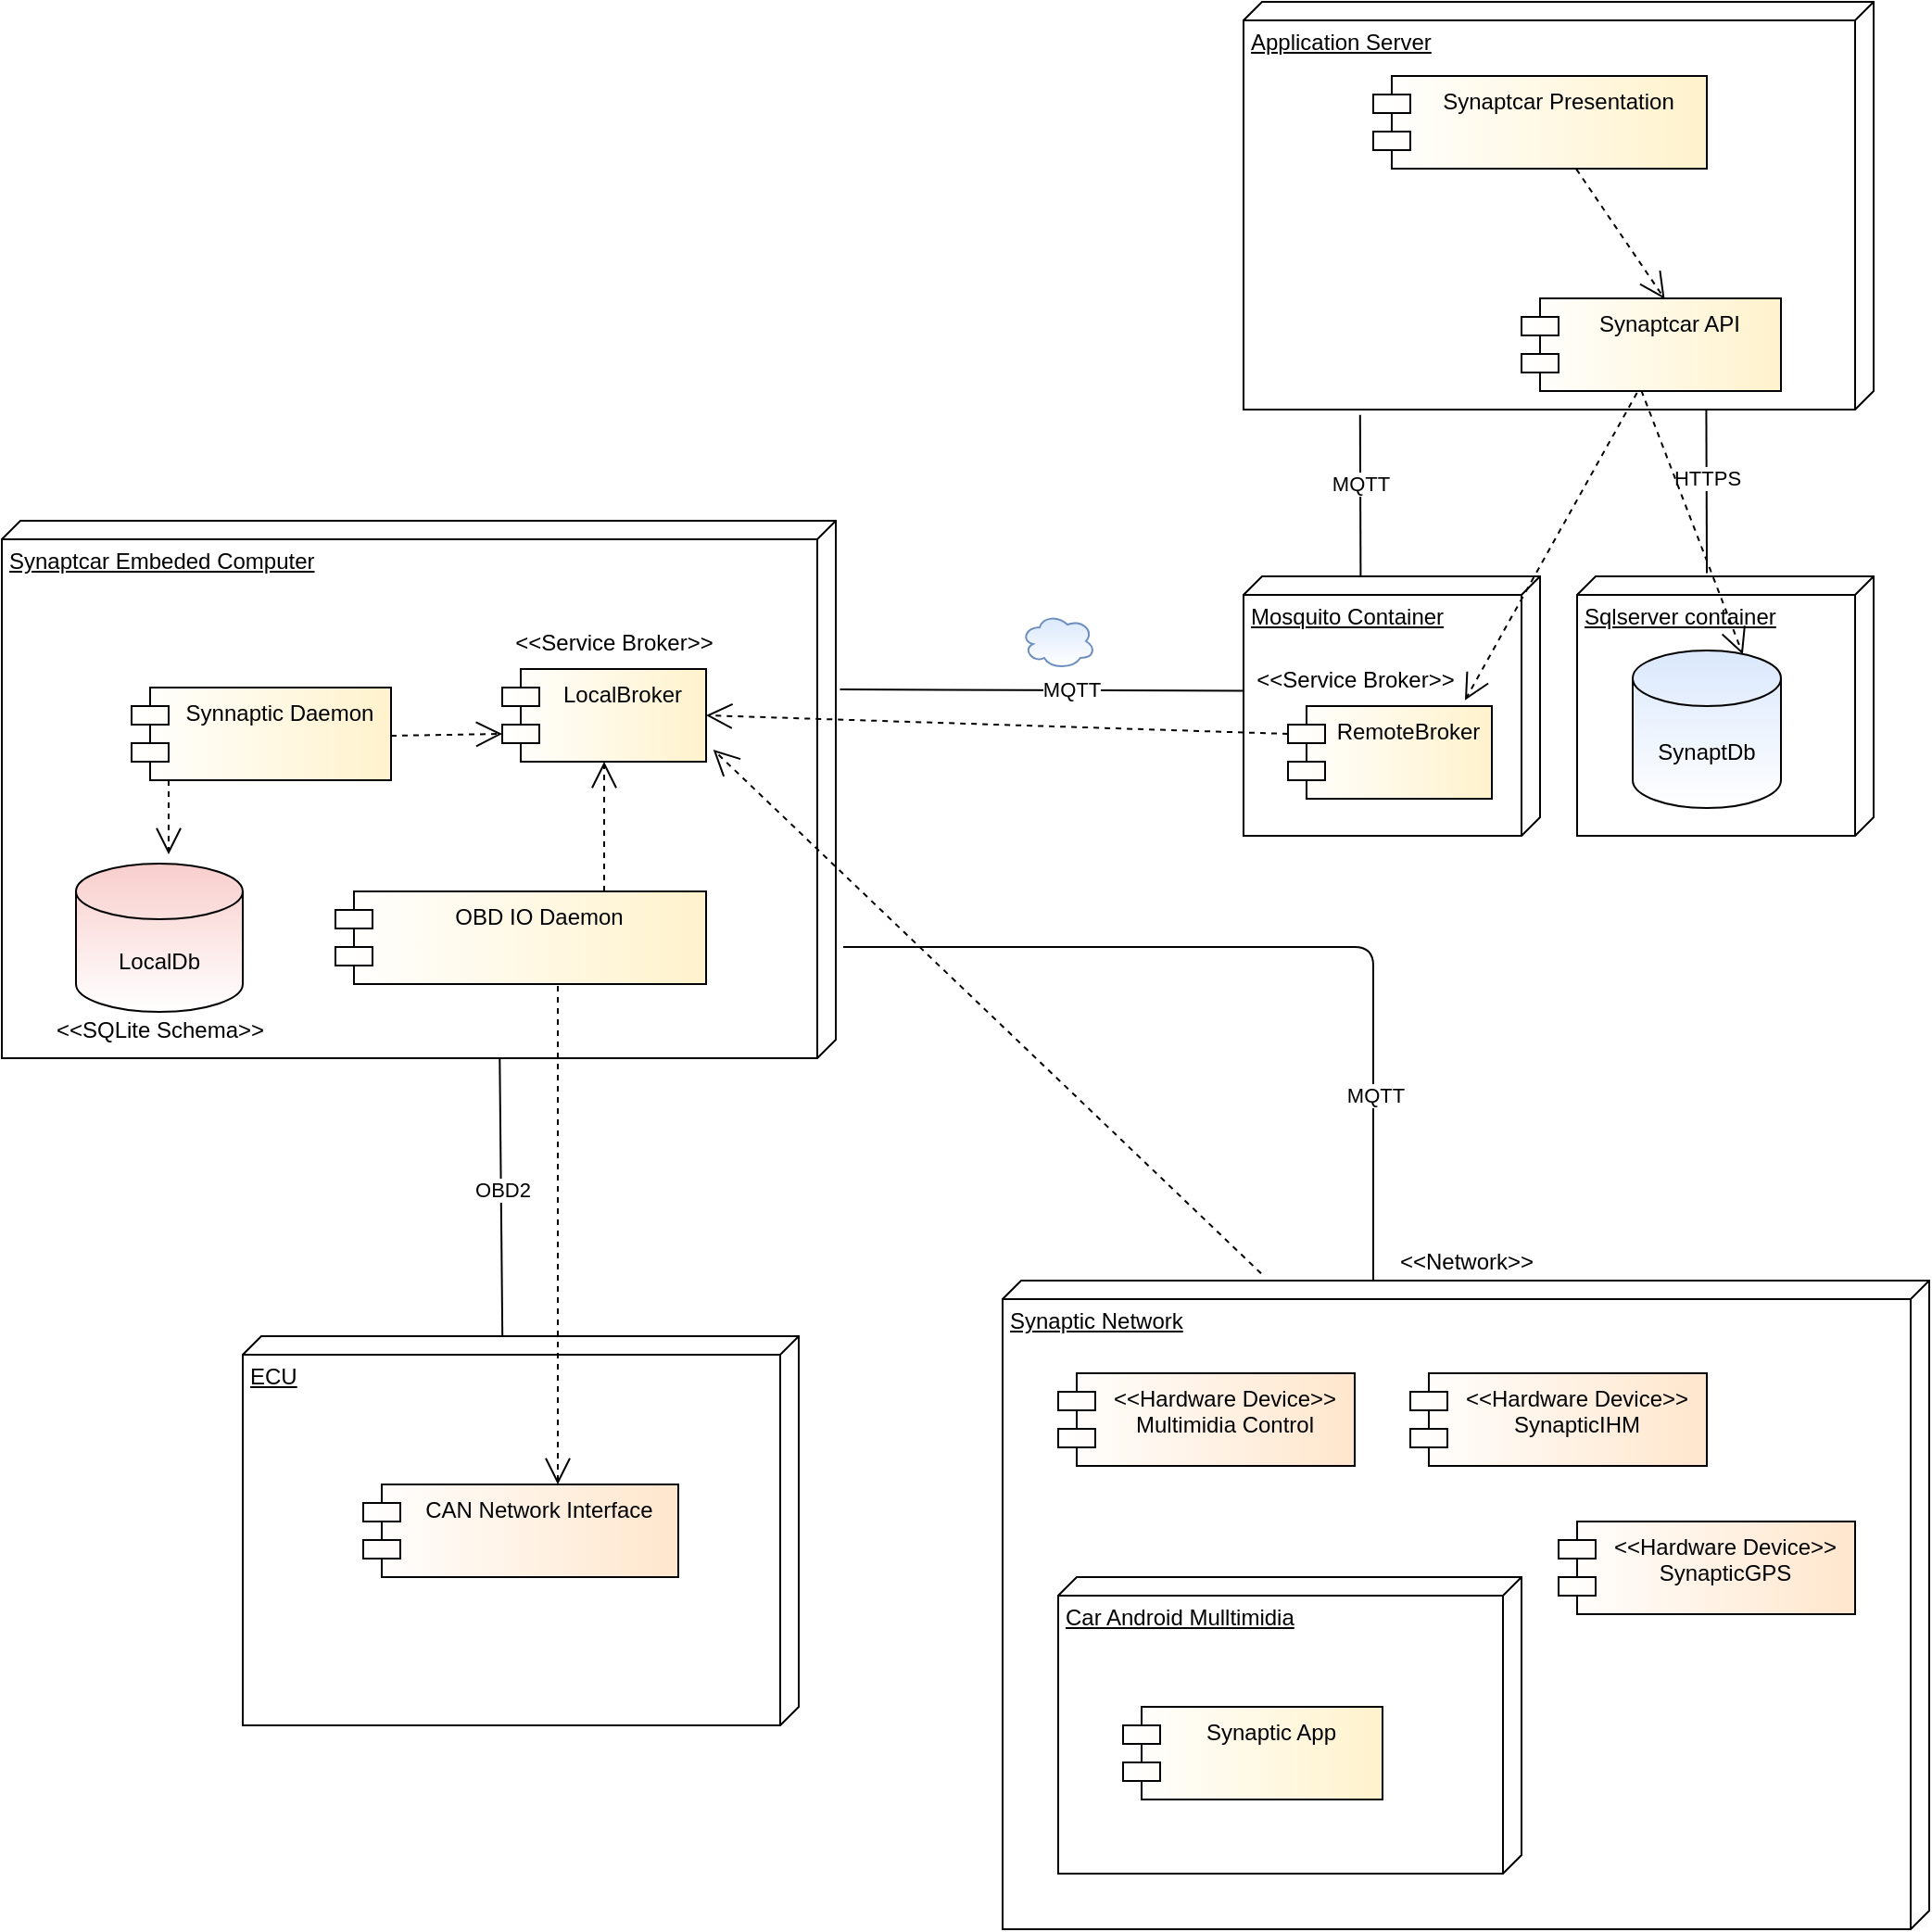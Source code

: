 <mxfile version="14.5.1" type="device"><diagram id="xcvEepl0S0Rg26GXg5Y7" name="Page-1"><mxGraphModel dx="1994" dy="4482" grid="1" gridSize="10" guides="1" tooltips="1" connect="1" arrows="1" fold="1" page="1" pageScale="1" pageWidth="850" pageHeight="1100" math="0" shadow="0"><root><mxCell id="0"/><mxCell id="1" parent="0"/><mxCell id="ABsm1a5NgZ1QM5uxUybe-33" value="Synaptic Network" style="verticalAlign=top;align=left;spacingTop=8;spacingLeft=2;spacingRight=12;shape=cube;size=10;direction=south;fontStyle=4;html=1;strokeColor=#000000;gradientColor=#ffffff;" vertex="1" parent="1"><mxGeometry x="440" y="650" width="500" height="350" as="geometry"/></mxCell><mxCell id="ABsm1a5NgZ1QM5uxUybe-14" value="" style="ellipse;shape=cloud;whiteSpace=wrap;html=1;fillColor=#dae8fc;strokeColor=#6c8ebf;gradientColor=#ffffff;" vertex="1" parent="1"><mxGeometry x="450" y="290" width="40" height="30" as="geometry"/></mxCell><mxCell id="ABsm1a5NgZ1QM5uxUybe-1" value="ECU" style="verticalAlign=top;align=left;spacingTop=8;spacingLeft=2;spacingRight=12;shape=cube;size=10;direction=south;fontStyle=4;html=1;" vertex="1" parent="1"><mxGeometry x="30" y="680" width="300" height="210" as="geometry"/></mxCell><mxCell id="ABsm1a5NgZ1QM5uxUybe-2" value="Synaptcar Embeded Computer" style="verticalAlign=top;align=left;spacingTop=8;spacingLeft=2;spacingRight=12;shape=cube;size=10;direction=south;fontStyle=4;html=1;" vertex="1" parent="1"><mxGeometry x="-100" y="240" width="450" height="290" as="geometry"/></mxCell><mxCell id="ABsm1a5NgZ1QM5uxUybe-3" value="" style="endArrow=none;html=1;exitX=0;exitY=0.533;exitDx=0;exitDy=0;exitPerimeter=0;entryX=1;entryY=0.403;entryDx=0;entryDy=0;entryPerimeter=0;" edge="1" parent="1" source="ABsm1a5NgZ1QM5uxUybe-1" target="ABsm1a5NgZ1QM5uxUybe-2"><mxGeometry width="50" height="50" relative="1" as="geometry"><mxPoint x="180" y="660" as="sourcePoint"/><mxPoint x="166" y="530" as="targetPoint"/></mxGeometry></mxCell><mxCell id="ABsm1a5NgZ1QM5uxUybe-4" value="OBD2" style="edgeLabel;html=1;align=center;verticalAlign=middle;resizable=0;points=[];" vertex="1" connectable="0" parent="ABsm1a5NgZ1QM5uxUybe-3"><mxGeometry x="0.36" y="1" relative="1" as="geometry"><mxPoint x="1.81" y="22.29" as="offset"/></mxGeometry></mxCell><mxCell id="ABsm1a5NgZ1QM5uxUybe-5" value="Mosquito Container" style="verticalAlign=top;align=left;spacingTop=8;spacingLeft=2;spacingRight=12;shape=cube;size=10;direction=south;fontStyle=4;html=1;" vertex="1" parent="1"><mxGeometry x="570" y="270" width="160" height="140" as="geometry"/></mxCell><mxCell id="ABsm1a5NgZ1QM5uxUybe-6" value="" style="endArrow=none;html=1;entryX=0.441;entryY=1.002;entryDx=0;entryDy=0;entryPerimeter=0;exitX=0.314;exitY=-0.005;exitDx=0;exitDy=0;exitPerimeter=0;" edge="1" parent="1" source="ABsm1a5NgZ1QM5uxUybe-2" target="ABsm1a5NgZ1QM5uxUybe-5"><mxGeometry width="50" height="50" relative="1" as="geometry"><mxPoint x="370" y="370" as="sourcePoint"/><mxPoint x="420" y="320" as="targetPoint"/></mxGeometry></mxCell><mxCell id="ABsm1a5NgZ1QM5uxUybe-8" value="MQTT" style="edgeLabel;html=1;align=center;verticalAlign=middle;resizable=0;points=[];" vertex="1" connectable="0" parent="ABsm1a5NgZ1QM5uxUybe-6"><mxGeometry x="0.147" y="1" relative="1" as="geometry"><mxPoint as="offset"/></mxGeometry></mxCell><mxCell id="ABsm1a5NgZ1QM5uxUybe-10" value="LocalBroker" style="shape=module;align=left;spacingLeft=20;align=center;verticalAlign=top;fillColor=#fff2cc;gradientColor=#ffffff;gradientDirection=west;" vertex="1" parent="1"><mxGeometry x="170" y="320" width="110" height="50" as="geometry"/></mxCell><mxCell id="ABsm1a5NgZ1QM5uxUybe-11" value="RemoteBroker" style="shape=module;align=left;spacingLeft=20;align=center;verticalAlign=top;fillColor=#fff2cc;gradientColor=#ffffff;gradientDirection=west;" vertex="1" parent="1"><mxGeometry x="594" y="340" width="110" height="50" as="geometry"/></mxCell><mxCell id="ABsm1a5NgZ1QM5uxUybe-12" value="OBD IO Daemon" style="shape=module;align=left;spacingLeft=20;align=center;verticalAlign=top;fillColor=#fff2cc;gradientColor=#ffffff;gradientDirection=west;" vertex="1" parent="1"><mxGeometry x="80" y="440" width="200" height="50" as="geometry"/></mxCell><mxCell id="ABsm1a5NgZ1QM5uxUybe-13" value="CAN Network Interface" style="shape=module;align=left;spacingLeft=20;align=center;verticalAlign=top;fillColor=#ffe6cc;gradientColor=#ffffff;gradientDirection=west;" vertex="1" parent="1"><mxGeometry x="95" y="760" width="170" height="50" as="geometry"/></mxCell><mxCell id="ABsm1a5NgZ1QM5uxUybe-20" value="Application Server" style="verticalAlign=top;align=left;spacingTop=8;spacingLeft=2;spacingRight=12;shape=cube;size=10;direction=south;fontStyle=4;html=1;" vertex="1" parent="1"><mxGeometry x="570" y="-40" width="340" height="220" as="geometry"/></mxCell><mxCell id="ABsm1a5NgZ1QM5uxUybe-21" value="Synaptcar API" style="shape=module;align=left;spacingLeft=20;align=center;verticalAlign=top;fillColor=#fff2cc;gradientColor=#ffffff;gradientDirection=west;" vertex="1" parent="1"><mxGeometry x="720" y="120" width="140" height="50" as="geometry"/></mxCell><mxCell id="ABsm1a5NgZ1QM5uxUybe-22" value="" style="endArrow=none;html=1;exitX=1.013;exitY=0.815;exitDx=0;exitDy=0;exitPerimeter=0;entryX=0.002;entryY=0.605;entryDx=0;entryDy=0;entryPerimeter=0;" edge="1" parent="1" source="ABsm1a5NgZ1QM5uxUybe-20" target="ABsm1a5NgZ1QM5uxUybe-5"><mxGeometry width="50" height="50" relative="1" as="geometry"><mxPoint x="680" y="620" as="sourcePoint"/><mxPoint x="680" y="520" as="targetPoint"/><Array as="points"/></mxGeometry></mxCell><mxCell id="ABsm1a5NgZ1QM5uxUybe-23" value="MQTT" style="edgeLabel;html=1;align=center;verticalAlign=middle;resizable=0;points=[];" vertex="1" connectable="0" parent="ABsm1a5NgZ1QM5uxUybe-22"><mxGeometry x="-0.158" relative="1" as="geometry"><mxPoint as="offset"/></mxGeometry></mxCell><mxCell id="ABsm1a5NgZ1QM5uxUybe-24" value="Sqlserver container" style="verticalAlign=top;align=left;spacingTop=8;spacingLeft=2;spacingRight=12;shape=cube;size=10;direction=south;fontStyle=4;html=1;" vertex="1" parent="1"><mxGeometry x="750" y="270" width="160" height="140" as="geometry"/></mxCell><mxCell id="ABsm1a5NgZ1QM5uxUybe-25" value="SynaptDb" style="shape=cylinder3;whiteSpace=wrap;html=1;boundedLbl=1;backgroundOutline=1;size=15;fillColor=#dae8fc;gradientColor=#ffffff;" vertex="1" parent="1"><mxGeometry x="780" y="310" width="80" height="85" as="geometry"/></mxCell><mxCell id="ABsm1a5NgZ1QM5uxUybe-26" value="Synaptcar Presentation" style="shape=module;align=left;spacingLeft=20;align=center;verticalAlign=top;fillColor=#fff2cc;gradientColor=#ffffff;gradientDirection=west;" vertex="1" parent="1"><mxGeometry x="640" width="180" height="50" as="geometry"/></mxCell><mxCell id="ABsm1a5NgZ1QM5uxUybe-27" value="" style="endArrow=none;html=1;exitX=1.013;exitY=0.815;exitDx=0;exitDy=0;exitPerimeter=0;entryX=0.002;entryY=0.605;entryDx=0;entryDy=0;entryPerimeter=0;" edge="1" parent="1"><mxGeometry width="50" height="50" relative="1" as="geometry"><mxPoint x="819.71" y="180.0" as="sourcePoint"/><mxPoint x="820.01" y="268.2" as="targetPoint"/><Array as="points"/></mxGeometry></mxCell><mxCell id="ABsm1a5NgZ1QM5uxUybe-28" value="HTTPS" style="edgeLabel;html=1;align=center;verticalAlign=middle;resizable=0;points=[];" vertex="1" connectable="0" parent="ABsm1a5NgZ1QM5uxUybe-27"><mxGeometry x="-0.158" relative="1" as="geometry"><mxPoint as="offset"/></mxGeometry></mxCell><mxCell id="ABsm1a5NgZ1QM5uxUybe-29" value="Car Android Mulltimidia" style="verticalAlign=top;align=left;spacingTop=8;spacingLeft=2;spacingRight=12;shape=cube;size=10;direction=south;fontStyle=4;html=1;" vertex="1" parent="1"><mxGeometry x="470" y="810" width="250" height="160" as="geometry"/></mxCell><mxCell id="ABsm1a5NgZ1QM5uxUybe-30" value="Synaptic App" style="shape=module;align=left;spacingLeft=20;align=center;verticalAlign=top;gradientDirection=west;fillColor=#fff2cc;gradientColor=#ffffff;" vertex="1" parent="1"><mxGeometry x="505" y="880" width="140" height="50" as="geometry"/></mxCell><mxCell id="ABsm1a5NgZ1QM5uxUybe-34" value="&lt;&lt;Hardware Device&gt;&gt;&#10;Multimidia Control" style="shape=module;align=left;spacingLeft=20;align=center;verticalAlign=top;fillColor=#ffe6cc;gradientColor=#ffffff;gradientDirection=west;" vertex="1" parent="1"><mxGeometry x="470" y="700" width="160" height="50" as="geometry"/></mxCell><mxCell id="ABsm1a5NgZ1QM5uxUybe-35" value="&amp;lt;&amp;lt;Network&amp;gt;&amp;gt;" style="text;html=1;align=center;verticalAlign=middle;resizable=0;points=[];autosize=1;" vertex="1" parent="1"><mxGeometry x="645" y="630" width="90" height="20" as="geometry"/></mxCell><mxCell id="ABsm1a5NgZ1QM5uxUybe-36" value="" style="endArrow=none;html=1;" edge="1" parent="1"><mxGeometry width="50" height="50" relative="1" as="geometry"><mxPoint x="354" y="470" as="sourcePoint"/><mxPoint x="640" y="650" as="targetPoint"/><Array as="points"><mxPoint x="640" y="470"/></Array></mxGeometry></mxCell><mxCell id="ABsm1a5NgZ1QM5uxUybe-37" value="MQTT" style="edgeLabel;html=1;align=center;verticalAlign=middle;resizable=0;points=[];" vertex="1" connectable="0" parent="ABsm1a5NgZ1QM5uxUybe-36"><mxGeometry x="0.147" y="1" relative="1" as="geometry"><mxPoint x="19.1" y="81" as="offset"/></mxGeometry></mxCell><mxCell id="ABsm1a5NgZ1QM5uxUybe-38" value="&amp;lt;&amp;lt;Service Broker&amp;gt;&amp;gt;" style="text;html=1;align=center;verticalAlign=middle;resizable=0;points=[];autosize=1;" vertex="1" parent="1"><mxGeometry x="170" y="296" width="120" height="20" as="geometry"/></mxCell><mxCell id="ABsm1a5NgZ1QM5uxUybe-39" value="&amp;lt;&amp;lt;Service Broker&amp;gt;&amp;gt;" style="text;html=1;align=center;verticalAlign=middle;resizable=0;points=[];autosize=1;" vertex="1" parent="1"><mxGeometry x="570" y="316" width="120" height="20" as="geometry"/></mxCell><mxCell id="ABsm1a5NgZ1QM5uxUybe-40" value="&lt;&lt;Hardware Device&gt;&gt;&#10;SynapticIHM" style="shape=module;align=left;spacingLeft=20;align=center;verticalAlign=top;fillColor=#ffe6cc;gradientColor=#ffffff;gradientDirection=west;" vertex="1" parent="1"><mxGeometry x="660" y="700" width="160" height="50" as="geometry"/></mxCell><mxCell id="ABsm1a5NgZ1QM5uxUybe-41" value="Synnaptic Daemon" style="shape=module;align=left;spacingLeft=20;align=center;verticalAlign=top;fillColor=#fff2cc;gradientColor=#ffffff;gradientDirection=west;" vertex="1" parent="1"><mxGeometry x="-30" y="330" width="140" height="50" as="geometry"/></mxCell><mxCell id="ABsm1a5NgZ1QM5uxUybe-42" value="&lt;&lt;Hardware Device&gt;&gt;&#10;SynapticGPS" style="shape=module;align=left;spacingLeft=20;align=center;verticalAlign=top;fillColor=#ffe6cc;gradientColor=#ffffff;gradientDirection=west;" vertex="1" parent="1"><mxGeometry x="740" y="780" width="160" height="50" as="geometry"/></mxCell><mxCell id="ABsm1a5NgZ1QM5uxUybe-44" value="LocalDb" style="shape=cylinder3;whiteSpace=wrap;html=1;boundedLbl=1;backgroundOutline=1;size=15;fillColor=#f8cecc;gradientColor=#ffffff;" vertex="1" parent="1"><mxGeometry x="-60" y="425" width="90" height="80" as="geometry"/></mxCell><mxCell id="ABsm1a5NgZ1QM5uxUybe-45" value="&amp;lt;&amp;lt;SQLite Schema&amp;gt;&amp;gt;" style="text;html=1;align=center;verticalAlign=middle;resizable=0;points=[];autosize=1;" vertex="1" parent="1"><mxGeometry x="-80" y="505" width="130" height="20" as="geometry"/></mxCell><mxCell id="ABsm1a5NgZ1QM5uxUybe-46" value="" style="endArrow=open;endSize=12;dashed=1;html=1;" edge="1" parent="1"><mxGeometry width="160" relative="1" as="geometry"><mxPoint x="200" y="491" as="sourcePoint"/><mxPoint x="200" y="760" as="targetPoint"/></mxGeometry></mxCell><mxCell id="ABsm1a5NgZ1QM5uxUybe-47" value="" style="endArrow=open;endSize=12;dashed=1;html=1;" edge="1" parent="1"><mxGeometry width="160" relative="1" as="geometry"><mxPoint x="-10" y="380" as="sourcePoint"/><mxPoint x="-10" y="420" as="targetPoint"/></mxGeometry></mxCell><mxCell id="ABsm1a5NgZ1QM5uxUybe-49" value="" style="endArrow=open;endSize=12;dashed=1;html=1;entryX=0;entryY=0;entryDx=0;entryDy=35;entryPerimeter=0;" edge="1" parent="1" target="ABsm1a5NgZ1QM5uxUybe-10"><mxGeometry width="160" relative="1" as="geometry"><mxPoint x="110" y="356" as="sourcePoint"/><mxPoint x="95" y="649" as="targetPoint"/></mxGeometry></mxCell><mxCell id="ABsm1a5NgZ1QM5uxUybe-50" value="" style="endArrow=open;endSize=12;dashed=1;html=1;entryX=0.5;entryY=1;entryDx=0;entryDy=0;" edge="1" parent="1" target="ABsm1a5NgZ1QM5uxUybe-10"><mxGeometry width="160" relative="1" as="geometry"><mxPoint x="225" y="440" as="sourcePoint"/><mxPoint x="240" y="800" as="targetPoint"/></mxGeometry></mxCell><mxCell id="ABsm1a5NgZ1QM5uxUybe-51" value="" style="endArrow=open;endSize=12;dashed=1;html=1;exitX=0;exitY=0;exitDx=0;exitDy=15;exitPerimeter=0;entryX=1;entryY=0.5;entryDx=0;entryDy=0;" edge="1" parent="1" source="ABsm1a5NgZ1QM5uxUybe-11" target="ABsm1a5NgZ1QM5uxUybe-10"><mxGeometry width="160" relative="1" as="geometry"><mxPoint x="250" y="541" as="sourcePoint"/><mxPoint x="250" y="810" as="targetPoint"/></mxGeometry></mxCell><mxCell id="ABsm1a5NgZ1QM5uxUybe-52" value="" style="endArrow=open;endSize=12;dashed=1;html=1;exitX=-0.011;exitY=0.721;exitDx=0;exitDy=0;exitPerimeter=0;entryX=1.035;entryY=0.87;entryDx=0;entryDy=0;entryPerimeter=0;" edge="1" parent="1" source="ABsm1a5NgZ1QM5uxUybe-33" target="ABsm1a5NgZ1QM5uxUybe-10"><mxGeometry width="160" relative="1" as="geometry"><mxPoint x="604" y="365.0" as="sourcePoint"/><mxPoint x="290" y="355.0" as="targetPoint"/></mxGeometry></mxCell><mxCell id="ABsm1a5NgZ1QM5uxUybe-53" value="" style="endArrow=open;endSize=12;dashed=1;html=1;exitX=0.609;exitY=1.006;exitDx=0;exitDy=0;exitPerimeter=0;entryX=0.552;entryY=0.007;entryDx=0;entryDy=0;entryPerimeter=0;" edge="1" parent="1" source="ABsm1a5NgZ1QM5uxUybe-26" target="ABsm1a5NgZ1QM5uxUybe-21"><mxGeometry width="160" relative="1" as="geometry"><mxPoint x="614" y="375.0" as="sourcePoint"/><mxPoint x="300" y="365.0" as="targetPoint"/></mxGeometry></mxCell><mxCell id="ABsm1a5NgZ1QM5uxUybe-54" value="" style="endArrow=open;endSize=12;dashed=1;html=1;exitX=0.445;exitY=1.02;exitDx=0;exitDy=0;exitPerimeter=0;entryX=0.868;entryY=-0.062;entryDx=0;entryDy=0;entryPerimeter=0;" edge="1" parent="1" source="ABsm1a5NgZ1QM5uxUybe-21" target="ABsm1a5NgZ1QM5uxUybe-11"><mxGeometry width="160" relative="1" as="geometry"><mxPoint x="645" y="110.0" as="sourcePoint"/><mxPoint x="331" y="100.0" as="targetPoint"/></mxGeometry></mxCell><mxCell id="ABsm1a5NgZ1QM5uxUybe-55" value="" style="endArrow=open;endSize=12;dashed=1;html=1;entryX=0.743;entryY=0.025;entryDx=0;entryDy=0;entryPerimeter=0;exitX=0.462;exitY=0.995;exitDx=0;exitDy=0;exitPerimeter=0;" edge="1" parent="1" source="ABsm1a5NgZ1QM5uxUybe-21" target="ABsm1a5NgZ1QM5uxUybe-25"><mxGeometry width="160" relative="1" as="geometry"><mxPoint x="767.52" y="181.2" as="sourcePoint"/><mxPoint x="699.48" y="346.9" as="targetPoint"/></mxGeometry></mxCell></root></mxGraphModel></diagram></mxfile>